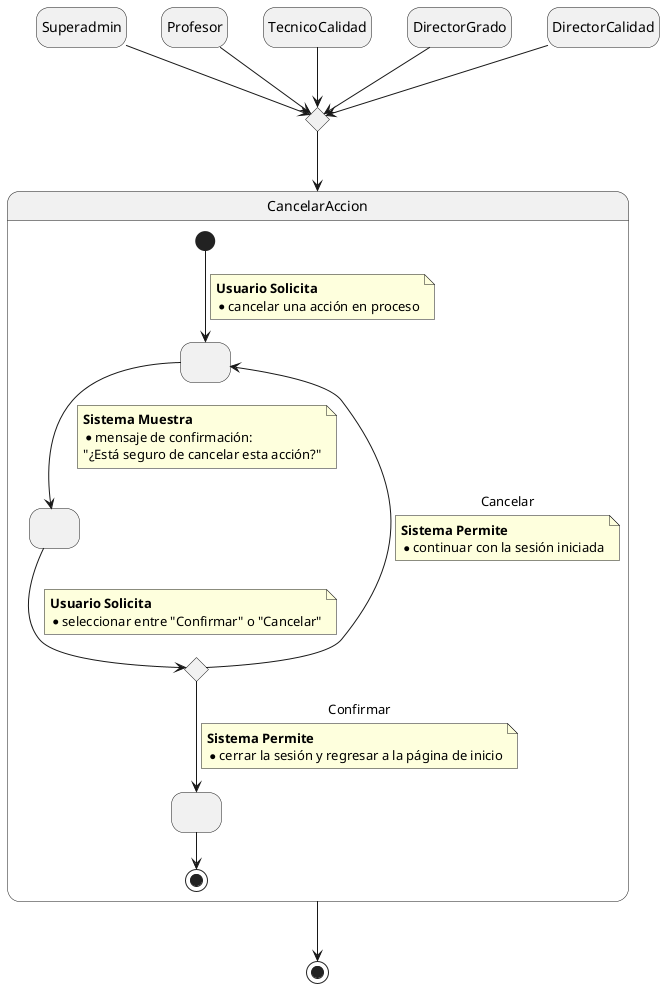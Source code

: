 @startuml CancelarAccion

hide empty description

state choice <<choice>>

Superadmin --> choice
Profesor --> choice
TecnicoCalidad --> choice
DirectorGrado --> choice
DirectorCalidad --> choice
choice --> CancelarAccion

state CancelarAccion {
    state " " as Inicio
    state " " as Confirmacion
    state " " as Finalizar

    [*] --> Inicio
    note on link
        <b>Usuario Solicita</b>
        * cancelar una acción en proceso
    end note

    Inicio --> Confirmacion
    note on link
        <b>Sistema Muestra</b>
        * mensaje de confirmación:
        "¿Está seguro de cancelar esta acción?"
    end note

    state Decisión <<choice>>
    Confirmacion --> Decisión
    note on link
        <b>Usuario Solicita</b>
        * seleccionar entre "Confirmar" o "Cancelar"
    end note

    Decisión --> Finalizar : Confirmar
    note on link
        <b>Sistema Permite</b>
        * cerrar la sesión y regresar a la página de inicio
    end note

    Decisión --> Inicio : Cancelar
    note on link
        <b>Sistema Permite</b>
        * continuar con la sesión iniciada
    end note

    Finalizar --> [*]
}

CancelarAccion --> [*]
@enduml
